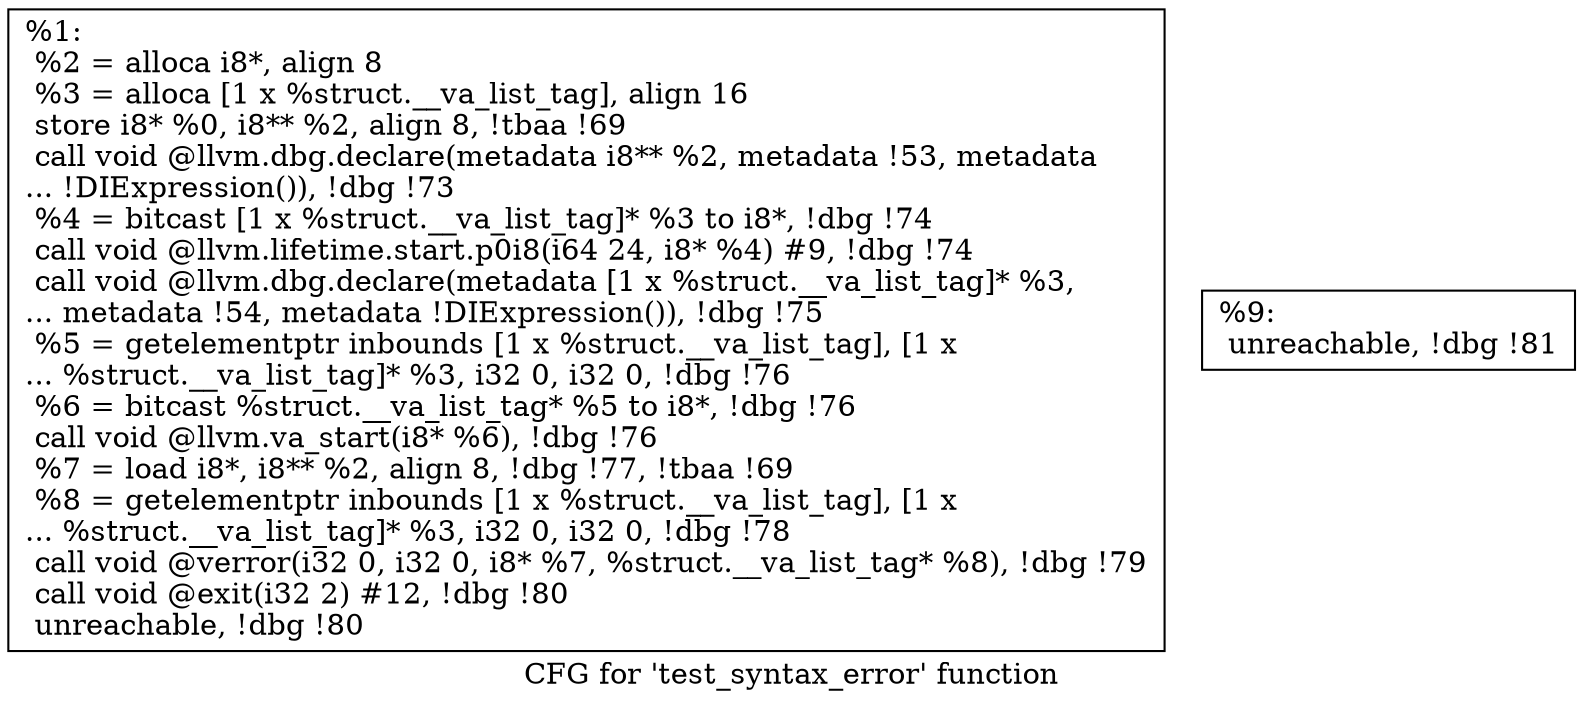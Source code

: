 digraph "CFG for 'test_syntax_error' function" {
	label="CFG for 'test_syntax_error' function";

	Node0x1a0b3a0 [shape=record,label="{%1:\l  %2 = alloca i8*, align 8\l  %3 = alloca [1 x %struct.__va_list_tag], align 16\l  store i8* %0, i8** %2, align 8, !tbaa !69\l  call void @llvm.dbg.declare(metadata i8** %2, metadata !53, metadata\l... !DIExpression()), !dbg !73\l  %4 = bitcast [1 x %struct.__va_list_tag]* %3 to i8*, !dbg !74\l  call void @llvm.lifetime.start.p0i8(i64 24, i8* %4) #9, !dbg !74\l  call void @llvm.dbg.declare(metadata [1 x %struct.__va_list_tag]* %3,\l... metadata !54, metadata !DIExpression()), !dbg !75\l  %5 = getelementptr inbounds [1 x %struct.__va_list_tag], [1 x\l... %struct.__va_list_tag]* %3, i32 0, i32 0, !dbg !76\l  %6 = bitcast %struct.__va_list_tag* %5 to i8*, !dbg !76\l  call void @llvm.va_start(i8* %6), !dbg !76\l  %7 = load i8*, i8** %2, align 8, !dbg !77, !tbaa !69\l  %8 = getelementptr inbounds [1 x %struct.__va_list_tag], [1 x\l... %struct.__va_list_tag]* %3, i32 0, i32 0, !dbg !78\l  call void @verror(i32 0, i32 0, i8* %7, %struct.__va_list_tag* %8), !dbg !79\l  call void @exit(i32 2) #12, !dbg !80\l  unreachable, !dbg !80\l}"];
	Node0x1a0bbc0 [shape=record,label="{%9:                                                  \l  unreachable, !dbg !81\l}"];
}
